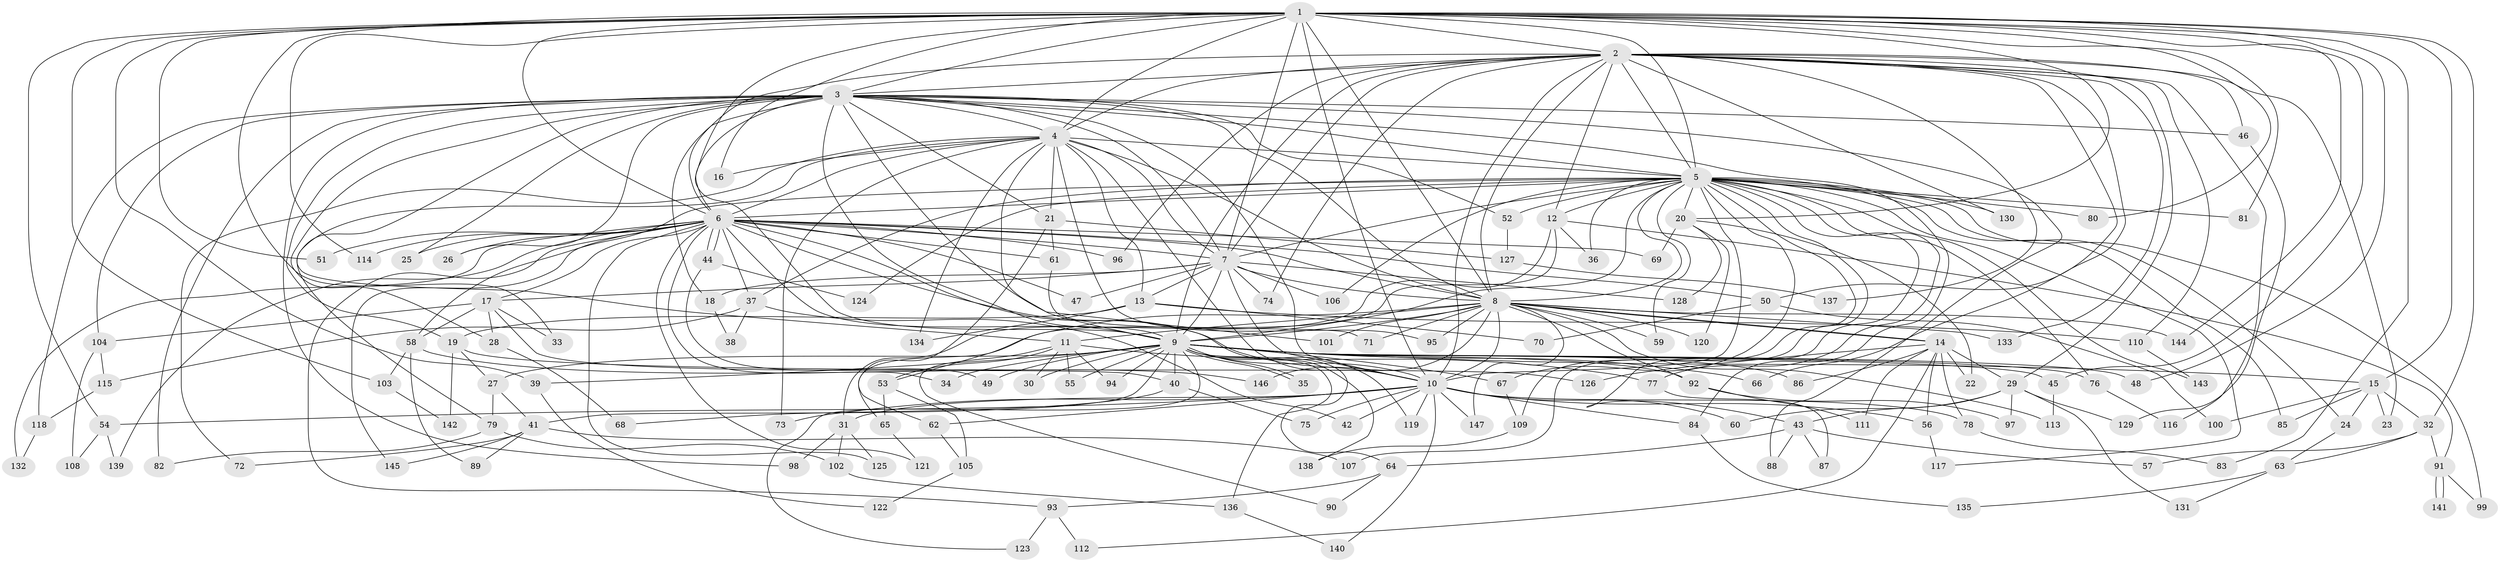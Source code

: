 // coarse degree distribution, {50: 0.011363636363636364, 37: 0.011363636363636364, 2: 0.5795454545454546, 1: 0.125, 4: 0.07954545454545454, 3: 0.06818181818181818, 14: 0.022727272727272728, 6: 0.022727272727272728, 8: 0.011363636363636364, 5: 0.056818181818181816, 7: 0.011363636363636364}
// Generated by graph-tools (version 1.1) at 2025/48/03/04/25 21:48:50]
// undirected, 147 vertices, 319 edges
graph export_dot {
graph [start="1"]
  node [color=gray90,style=filled];
  1;
  2;
  3;
  4;
  5;
  6;
  7;
  8;
  9;
  10;
  11;
  12;
  13;
  14;
  15;
  16;
  17;
  18;
  19;
  20;
  21;
  22;
  23;
  24;
  25;
  26;
  27;
  28;
  29;
  30;
  31;
  32;
  33;
  34;
  35;
  36;
  37;
  38;
  39;
  40;
  41;
  42;
  43;
  44;
  45;
  46;
  47;
  48;
  49;
  50;
  51;
  52;
  53;
  54;
  55;
  56;
  57;
  58;
  59;
  60;
  61;
  62;
  63;
  64;
  65;
  66;
  67;
  68;
  69;
  70;
  71;
  72;
  73;
  74;
  75;
  76;
  77;
  78;
  79;
  80;
  81;
  82;
  83;
  84;
  85;
  86;
  87;
  88;
  89;
  90;
  91;
  92;
  93;
  94;
  95;
  96;
  97;
  98;
  99;
  100;
  101;
  102;
  103;
  104;
  105;
  106;
  107;
  108;
  109;
  110;
  111;
  112;
  113;
  114;
  115;
  116;
  117;
  118;
  119;
  120;
  121;
  122;
  123;
  124;
  125;
  126;
  127;
  128;
  129;
  130;
  131;
  132;
  133;
  134;
  135;
  136;
  137;
  138;
  139;
  140;
  141;
  142;
  143;
  144;
  145;
  146;
  147;
  1 -- 2;
  1 -- 3;
  1 -- 4;
  1 -- 5;
  1 -- 6;
  1 -- 7;
  1 -- 8;
  1 -- 9;
  1 -- 10;
  1 -- 15;
  1 -- 16;
  1 -- 20;
  1 -- 32;
  1 -- 33;
  1 -- 39;
  1 -- 45;
  1 -- 48;
  1 -- 51;
  1 -- 54;
  1 -- 80;
  1 -- 81;
  1 -- 83;
  1 -- 103;
  1 -- 114;
  1 -- 144;
  2 -- 3;
  2 -- 4;
  2 -- 5;
  2 -- 6;
  2 -- 7;
  2 -- 8;
  2 -- 9;
  2 -- 10;
  2 -- 12;
  2 -- 23;
  2 -- 29;
  2 -- 46;
  2 -- 50;
  2 -- 66;
  2 -- 74;
  2 -- 96;
  2 -- 110;
  2 -- 116;
  2 -- 130;
  2 -- 133;
  2 -- 137;
  3 -- 4;
  3 -- 5;
  3 -- 6;
  3 -- 7;
  3 -- 8;
  3 -- 9;
  3 -- 10;
  3 -- 11;
  3 -- 18;
  3 -- 19;
  3 -- 21;
  3 -- 25;
  3 -- 26;
  3 -- 28;
  3 -- 46;
  3 -- 52;
  3 -- 82;
  3 -- 84;
  3 -- 88;
  3 -- 98;
  3 -- 101;
  3 -- 104;
  3 -- 118;
  4 -- 5;
  4 -- 6;
  4 -- 7;
  4 -- 8;
  4 -- 9;
  4 -- 10;
  4 -- 13;
  4 -- 16;
  4 -- 21;
  4 -- 72;
  4 -- 73;
  4 -- 79;
  4 -- 95;
  4 -- 134;
  5 -- 6;
  5 -- 7;
  5 -- 8;
  5 -- 9;
  5 -- 10;
  5 -- 12;
  5 -- 20;
  5 -- 24;
  5 -- 36;
  5 -- 37;
  5 -- 43;
  5 -- 52;
  5 -- 58;
  5 -- 59;
  5 -- 67;
  5 -- 76;
  5 -- 77;
  5 -- 80;
  5 -- 81;
  5 -- 85;
  5 -- 99;
  5 -- 106;
  5 -- 107;
  5 -- 109;
  5 -- 117;
  5 -- 124;
  5 -- 130;
  5 -- 143;
  6 -- 7;
  6 -- 8;
  6 -- 9;
  6 -- 10;
  6 -- 17;
  6 -- 25;
  6 -- 26;
  6 -- 34;
  6 -- 37;
  6 -- 44;
  6 -- 44;
  6 -- 47;
  6 -- 50;
  6 -- 51;
  6 -- 61;
  6 -- 69;
  6 -- 93;
  6 -- 96;
  6 -- 114;
  6 -- 121;
  6 -- 125;
  6 -- 132;
  6 -- 138;
  6 -- 139;
  6 -- 145;
  7 -- 8;
  7 -- 9;
  7 -- 10;
  7 -- 13;
  7 -- 17;
  7 -- 18;
  7 -- 47;
  7 -- 74;
  7 -- 106;
  7 -- 128;
  8 -- 9;
  8 -- 10;
  8 -- 11;
  8 -- 14;
  8 -- 14;
  8 -- 59;
  8 -- 65;
  8 -- 71;
  8 -- 92;
  8 -- 95;
  8 -- 101;
  8 -- 113;
  8 -- 120;
  8 -- 133;
  8 -- 144;
  8 -- 146;
  8 -- 147;
  9 -- 10;
  9 -- 15;
  9 -- 27;
  9 -- 30;
  9 -- 34;
  9 -- 35;
  9 -- 35;
  9 -- 39;
  9 -- 40;
  9 -- 41;
  9 -- 45;
  9 -- 48;
  9 -- 49;
  9 -- 55;
  9 -- 64;
  9 -- 66;
  9 -- 67;
  9 -- 76;
  9 -- 86;
  9 -- 92;
  9 -- 94;
  9 -- 119;
  9 -- 123;
  9 -- 136;
  10 -- 31;
  10 -- 42;
  10 -- 54;
  10 -- 56;
  10 -- 60;
  10 -- 62;
  10 -- 73;
  10 -- 75;
  10 -- 78;
  10 -- 84;
  10 -- 119;
  10 -- 140;
  10 -- 147;
  11 -- 30;
  11 -- 53;
  11 -- 55;
  11 -- 77;
  11 -- 90;
  11 -- 94;
  12 -- 31;
  12 -- 36;
  12 -- 53;
  12 -- 91;
  13 -- 19;
  13 -- 70;
  13 -- 110;
  13 -- 134;
  14 -- 22;
  14 -- 29;
  14 -- 56;
  14 -- 78;
  14 -- 86;
  14 -- 111;
  14 -- 112;
  14 -- 126;
  15 -- 23;
  15 -- 24;
  15 -- 32;
  15 -- 85;
  15 -- 100;
  17 -- 28;
  17 -- 33;
  17 -- 40;
  17 -- 58;
  17 -- 104;
  18 -- 38;
  19 -- 27;
  19 -- 126;
  19 -- 142;
  20 -- 22;
  20 -- 69;
  20 -- 120;
  20 -- 128;
  21 -- 61;
  21 -- 62;
  21 -- 127;
  24 -- 63;
  27 -- 41;
  27 -- 79;
  28 -- 68;
  29 -- 43;
  29 -- 60;
  29 -- 97;
  29 -- 129;
  29 -- 131;
  31 -- 98;
  31 -- 102;
  31 -- 125;
  32 -- 57;
  32 -- 63;
  32 -- 91;
  37 -- 38;
  37 -- 42;
  37 -- 115;
  39 -- 122;
  40 -- 68;
  40 -- 75;
  41 -- 72;
  41 -- 89;
  41 -- 107;
  41 -- 145;
  43 -- 57;
  43 -- 64;
  43 -- 87;
  43 -- 88;
  44 -- 49;
  44 -- 124;
  45 -- 113;
  46 -- 129;
  50 -- 70;
  50 -- 100;
  52 -- 127;
  53 -- 65;
  53 -- 105;
  54 -- 108;
  54 -- 139;
  56 -- 117;
  58 -- 89;
  58 -- 103;
  58 -- 146;
  61 -- 71;
  62 -- 105;
  63 -- 131;
  63 -- 135;
  64 -- 90;
  64 -- 93;
  65 -- 121;
  67 -- 109;
  76 -- 116;
  77 -- 87;
  78 -- 83;
  79 -- 82;
  79 -- 102;
  84 -- 135;
  91 -- 99;
  91 -- 141;
  91 -- 141;
  92 -- 97;
  92 -- 111;
  93 -- 112;
  93 -- 123;
  102 -- 136;
  103 -- 142;
  104 -- 108;
  104 -- 115;
  105 -- 122;
  109 -- 138;
  110 -- 143;
  115 -- 118;
  118 -- 132;
  127 -- 137;
  136 -- 140;
}
